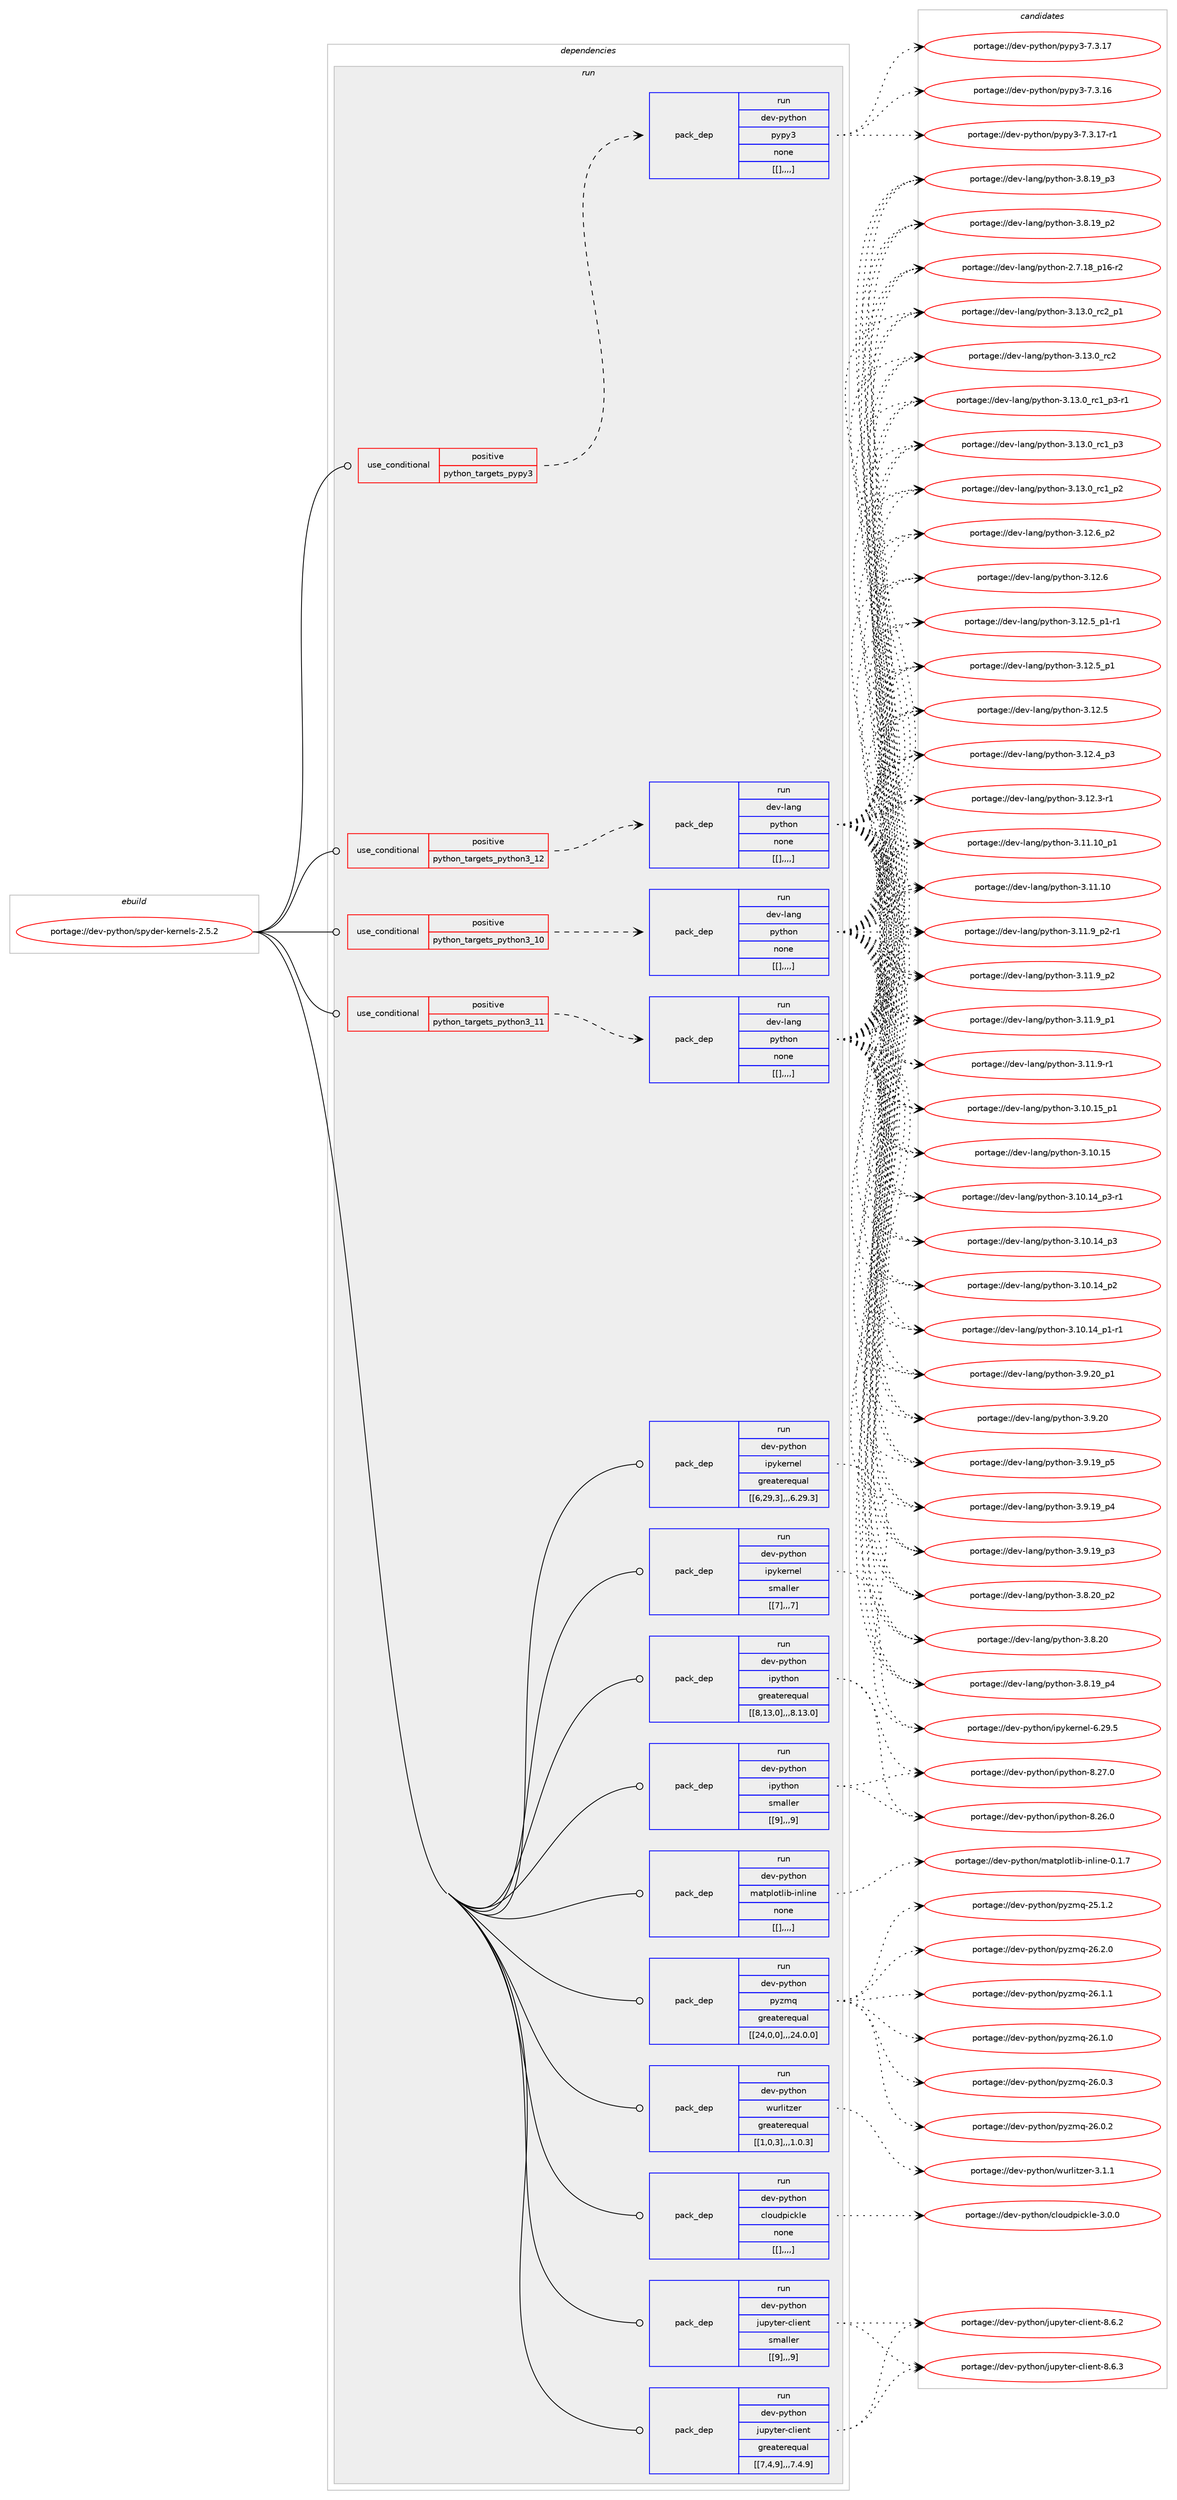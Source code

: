 digraph prolog {

# *************
# Graph options
# *************

newrank=true;
concentrate=true;
compound=true;
graph [rankdir=LR,fontname=Helvetica,fontsize=10,ranksep=1.5];#, ranksep=2.5, nodesep=0.2];
edge  [arrowhead=vee];
node  [fontname=Helvetica,fontsize=10];

# **********
# The ebuild
# **********

subgraph cluster_leftcol {
color=gray;
label=<<i>ebuild</i>>;
id [label="portage://dev-python/spyder-kernels-2.5.2", color=red, width=4, href="../dev-python/spyder-kernels-2.5.2.svg"];
}

# ****************
# The dependencies
# ****************

subgraph cluster_midcol {
color=gray;
label=<<i>dependencies</i>>;
subgraph cluster_compile {
fillcolor="#eeeeee";
style=filled;
label=<<i>compile</i>>;
}
subgraph cluster_compileandrun {
fillcolor="#eeeeee";
style=filled;
label=<<i>compile and run</i>>;
}
subgraph cluster_run {
fillcolor="#eeeeee";
style=filled;
label=<<i>run</i>>;
subgraph cond41687 {
dependency167662 [label=<<TABLE BORDER="0" CELLBORDER="1" CELLSPACING="0" CELLPADDING="4"><TR><TD ROWSPAN="3" CELLPADDING="10">use_conditional</TD></TR><TR><TD>positive</TD></TR><TR><TD>python_targets_pypy3</TD></TR></TABLE>>, shape=none, color=red];
subgraph pack124717 {
dependency167663 [label=<<TABLE BORDER="0" CELLBORDER="1" CELLSPACING="0" CELLPADDING="4" WIDTH="220"><TR><TD ROWSPAN="6" CELLPADDING="30">pack_dep</TD></TR><TR><TD WIDTH="110">run</TD></TR><TR><TD>dev-python</TD></TR><TR><TD>pypy3</TD></TR><TR><TD>none</TD></TR><TR><TD>[[],,,,]</TD></TR></TABLE>>, shape=none, color=blue];
}
dependency167662:e -> dependency167663:w [weight=20,style="dashed",arrowhead="vee"];
}
id:e -> dependency167662:w [weight=20,style="solid",arrowhead="odot"];
subgraph cond41688 {
dependency167664 [label=<<TABLE BORDER="0" CELLBORDER="1" CELLSPACING="0" CELLPADDING="4"><TR><TD ROWSPAN="3" CELLPADDING="10">use_conditional</TD></TR><TR><TD>positive</TD></TR><TR><TD>python_targets_python3_10</TD></TR></TABLE>>, shape=none, color=red];
subgraph pack124718 {
dependency167665 [label=<<TABLE BORDER="0" CELLBORDER="1" CELLSPACING="0" CELLPADDING="4" WIDTH="220"><TR><TD ROWSPAN="6" CELLPADDING="30">pack_dep</TD></TR><TR><TD WIDTH="110">run</TD></TR><TR><TD>dev-lang</TD></TR><TR><TD>python</TD></TR><TR><TD>none</TD></TR><TR><TD>[[],,,,]</TD></TR></TABLE>>, shape=none, color=blue];
}
dependency167664:e -> dependency167665:w [weight=20,style="dashed",arrowhead="vee"];
}
id:e -> dependency167664:w [weight=20,style="solid",arrowhead="odot"];
subgraph cond41689 {
dependency167666 [label=<<TABLE BORDER="0" CELLBORDER="1" CELLSPACING="0" CELLPADDING="4"><TR><TD ROWSPAN="3" CELLPADDING="10">use_conditional</TD></TR><TR><TD>positive</TD></TR><TR><TD>python_targets_python3_11</TD></TR></TABLE>>, shape=none, color=red];
subgraph pack124719 {
dependency167667 [label=<<TABLE BORDER="0" CELLBORDER="1" CELLSPACING="0" CELLPADDING="4" WIDTH="220"><TR><TD ROWSPAN="6" CELLPADDING="30">pack_dep</TD></TR><TR><TD WIDTH="110">run</TD></TR><TR><TD>dev-lang</TD></TR><TR><TD>python</TD></TR><TR><TD>none</TD></TR><TR><TD>[[],,,,]</TD></TR></TABLE>>, shape=none, color=blue];
}
dependency167666:e -> dependency167667:w [weight=20,style="dashed",arrowhead="vee"];
}
id:e -> dependency167666:w [weight=20,style="solid",arrowhead="odot"];
subgraph cond41690 {
dependency167668 [label=<<TABLE BORDER="0" CELLBORDER="1" CELLSPACING="0" CELLPADDING="4"><TR><TD ROWSPAN="3" CELLPADDING="10">use_conditional</TD></TR><TR><TD>positive</TD></TR><TR><TD>python_targets_python3_12</TD></TR></TABLE>>, shape=none, color=red];
subgraph pack124720 {
dependency167669 [label=<<TABLE BORDER="0" CELLBORDER="1" CELLSPACING="0" CELLPADDING="4" WIDTH="220"><TR><TD ROWSPAN="6" CELLPADDING="30">pack_dep</TD></TR><TR><TD WIDTH="110">run</TD></TR><TR><TD>dev-lang</TD></TR><TR><TD>python</TD></TR><TR><TD>none</TD></TR><TR><TD>[[],,,,]</TD></TR></TABLE>>, shape=none, color=blue];
}
dependency167668:e -> dependency167669:w [weight=20,style="dashed",arrowhead="vee"];
}
id:e -> dependency167668:w [weight=20,style="solid",arrowhead="odot"];
subgraph pack124721 {
dependency167670 [label=<<TABLE BORDER="0" CELLBORDER="1" CELLSPACING="0" CELLPADDING="4" WIDTH="220"><TR><TD ROWSPAN="6" CELLPADDING="30">pack_dep</TD></TR><TR><TD WIDTH="110">run</TD></TR><TR><TD>dev-python</TD></TR><TR><TD>cloudpickle</TD></TR><TR><TD>none</TD></TR><TR><TD>[[],,,,]</TD></TR></TABLE>>, shape=none, color=blue];
}
id:e -> dependency167670:w [weight=20,style="solid",arrowhead="odot"];
subgraph pack124722 {
dependency167671 [label=<<TABLE BORDER="0" CELLBORDER="1" CELLSPACING="0" CELLPADDING="4" WIDTH="220"><TR><TD ROWSPAN="6" CELLPADDING="30">pack_dep</TD></TR><TR><TD WIDTH="110">run</TD></TR><TR><TD>dev-python</TD></TR><TR><TD>ipykernel</TD></TR><TR><TD>greaterequal</TD></TR><TR><TD>[[6,29,3],,,6.29.3]</TD></TR></TABLE>>, shape=none, color=blue];
}
id:e -> dependency167671:w [weight=20,style="solid",arrowhead="odot"];
subgraph pack124723 {
dependency167672 [label=<<TABLE BORDER="0" CELLBORDER="1" CELLSPACING="0" CELLPADDING="4" WIDTH="220"><TR><TD ROWSPAN="6" CELLPADDING="30">pack_dep</TD></TR><TR><TD WIDTH="110">run</TD></TR><TR><TD>dev-python</TD></TR><TR><TD>ipykernel</TD></TR><TR><TD>smaller</TD></TR><TR><TD>[[7],,,7]</TD></TR></TABLE>>, shape=none, color=blue];
}
id:e -> dependency167672:w [weight=20,style="solid",arrowhead="odot"];
subgraph pack124724 {
dependency167673 [label=<<TABLE BORDER="0" CELLBORDER="1" CELLSPACING="0" CELLPADDING="4" WIDTH="220"><TR><TD ROWSPAN="6" CELLPADDING="30">pack_dep</TD></TR><TR><TD WIDTH="110">run</TD></TR><TR><TD>dev-python</TD></TR><TR><TD>ipython</TD></TR><TR><TD>greaterequal</TD></TR><TR><TD>[[8,13,0],,,8.13.0]</TD></TR></TABLE>>, shape=none, color=blue];
}
id:e -> dependency167673:w [weight=20,style="solid",arrowhead="odot"];
subgraph pack124725 {
dependency167674 [label=<<TABLE BORDER="0" CELLBORDER="1" CELLSPACING="0" CELLPADDING="4" WIDTH="220"><TR><TD ROWSPAN="6" CELLPADDING="30">pack_dep</TD></TR><TR><TD WIDTH="110">run</TD></TR><TR><TD>dev-python</TD></TR><TR><TD>ipython</TD></TR><TR><TD>smaller</TD></TR><TR><TD>[[9],,,9]</TD></TR></TABLE>>, shape=none, color=blue];
}
id:e -> dependency167674:w [weight=20,style="solid",arrowhead="odot"];
subgraph pack124726 {
dependency167675 [label=<<TABLE BORDER="0" CELLBORDER="1" CELLSPACING="0" CELLPADDING="4" WIDTH="220"><TR><TD ROWSPAN="6" CELLPADDING="30">pack_dep</TD></TR><TR><TD WIDTH="110">run</TD></TR><TR><TD>dev-python</TD></TR><TR><TD>jupyter-client</TD></TR><TR><TD>greaterequal</TD></TR><TR><TD>[[7,4,9],,,7.4.9]</TD></TR></TABLE>>, shape=none, color=blue];
}
id:e -> dependency167675:w [weight=20,style="solid",arrowhead="odot"];
subgraph pack124727 {
dependency167676 [label=<<TABLE BORDER="0" CELLBORDER="1" CELLSPACING="0" CELLPADDING="4" WIDTH="220"><TR><TD ROWSPAN="6" CELLPADDING="30">pack_dep</TD></TR><TR><TD WIDTH="110">run</TD></TR><TR><TD>dev-python</TD></TR><TR><TD>jupyter-client</TD></TR><TR><TD>smaller</TD></TR><TR><TD>[[9],,,9]</TD></TR></TABLE>>, shape=none, color=blue];
}
id:e -> dependency167676:w [weight=20,style="solid",arrowhead="odot"];
subgraph pack124728 {
dependency167677 [label=<<TABLE BORDER="0" CELLBORDER="1" CELLSPACING="0" CELLPADDING="4" WIDTH="220"><TR><TD ROWSPAN="6" CELLPADDING="30">pack_dep</TD></TR><TR><TD WIDTH="110">run</TD></TR><TR><TD>dev-python</TD></TR><TR><TD>matplotlib-inline</TD></TR><TR><TD>none</TD></TR><TR><TD>[[],,,,]</TD></TR></TABLE>>, shape=none, color=blue];
}
id:e -> dependency167677:w [weight=20,style="solid",arrowhead="odot"];
subgraph pack124729 {
dependency167678 [label=<<TABLE BORDER="0" CELLBORDER="1" CELLSPACING="0" CELLPADDING="4" WIDTH="220"><TR><TD ROWSPAN="6" CELLPADDING="30">pack_dep</TD></TR><TR><TD WIDTH="110">run</TD></TR><TR><TD>dev-python</TD></TR><TR><TD>pyzmq</TD></TR><TR><TD>greaterequal</TD></TR><TR><TD>[[24,0,0],,,24.0.0]</TD></TR></TABLE>>, shape=none, color=blue];
}
id:e -> dependency167678:w [weight=20,style="solid",arrowhead="odot"];
subgraph pack124730 {
dependency167679 [label=<<TABLE BORDER="0" CELLBORDER="1" CELLSPACING="0" CELLPADDING="4" WIDTH="220"><TR><TD ROWSPAN="6" CELLPADDING="30">pack_dep</TD></TR><TR><TD WIDTH="110">run</TD></TR><TR><TD>dev-python</TD></TR><TR><TD>wurlitzer</TD></TR><TR><TD>greaterequal</TD></TR><TR><TD>[[1,0,3],,,1.0.3]</TD></TR></TABLE>>, shape=none, color=blue];
}
id:e -> dependency167679:w [weight=20,style="solid",arrowhead="odot"];
}
}

# **************
# The candidates
# **************

subgraph cluster_choices {
rank=same;
color=gray;
label=<<i>candidates</i>>;

subgraph choice124717 {
color=black;
nodesep=1;
choice100101118451121211161041111104711212111212151455546514649554511449 [label="portage://dev-python/pypy3-7.3.17-r1", color=red, width=4,href="../dev-python/pypy3-7.3.17-r1.svg"];
choice10010111845112121116104111110471121211121215145554651464955 [label="portage://dev-python/pypy3-7.3.17", color=red, width=4,href="../dev-python/pypy3-7.3.17.svg"];
choice10010111845112121116104111110471121211121215145554651464954 [label="portage://dev-python/pypy3-7.3.16", color=red, width=4,href="../dev-python/pypy3-7.3.16.svg"];
dependency167663:e -> choice100101118451121211161041111104711212111212151455546514649554511449:w [style=dotted,weight="100"];
dependency167663:e -> choice10010111845112121116104111110471121211121215145554651464955:w [style=dotted,weight="100"];
dependency167663:e -> choice10010111845112121116104111110471121211121215145554651464954:w [style=dotted,weight="100"];
}
subgraph choice124718 {
color=black;
nodesep=1;
choice100101118451089711010347112121116104111110455146495146489511499509511249 [label="portage://dev-lang/python-3.13.0_rc2_p1", color=red, width=4,href="../dev-lang/python-3.13.0_rc2_p1.svg"];
choice10010111845108971101034711212111610411111045514649514648951149950 [label="portage://dev-lang/python-3.13.0_rc2", color=red, width=4,href="../dev-lang/python-3.13.0_rc2.svg"];
choice1001011184510897110103471121211161041111104551464951464895114994995112514511449 [label="portage://dev-lang/python-3.13.0_rc1_p3-r1", color=red, width=4,href="../dev-lang/python-3.13.0_rc1_p3-r1.svg"];
choice100101118451089711010347112121116104111110455146495146489511499499511251 [label="portage://dev-lang/python-3.13.0_rc1_p3", color=red, width=4,href="../dev-lang/python-3.13.0_rc1_p3.svg"];
choice100101118451089711010347112121116104111110455146495146489511499499511250 [label="portage://dev-lang/python-3.13.0_rc1_p2", color=red, width=4,href="../dev-lang/python-3.13.0_rc1_p2.svg"];
choice100101118451089711010347112121116104111110455146495046549511250 [label="portage://dev-lang/python-3.12.6_p2", color=red, width=4,href="../dev-lang/python-3.12.6_p2.svg"];
choice10010111845108971101034711212111610411111045514649504654 [label="portage://dev-lang/python-3.12.6", color=red, width=4,href="../dev-lang/python-3.12.6.svg"];
choice1001011184510897110103471121211161041111104551464950465395112494511449 [label="portage://dev-lang/python-3.12.5_p1-r1", color=red, width=4,href="../dev-lang/python-3.12.5_p1-r1.svg"];
choice100101118451089711010347112121116104111110455146495046539511249 [label="portage://dev-lang/python-3.12.5_p1", color=red, width=4,href="../dev-lang/python-3.12.5_p1.svg"];
choice10010111845108971101034711212111610411111045514649504653 [label="portage://dev-lang/python-3.12.5", color=red, width=4,href="../dev-lang/python-3.12.5.svg"];
choice100101118451089711010347112121116104111110455146495046529511251 [label="portage://dev-lang/python-3.12.4_p3", color=red, width=4,href="../dev-lang/python-3.12.4_p3.svg"];
choice100101118451089711010347112121116104111110455146495046514511449 [label="portage://dev-lang/python-3.12.3-r1", color=red, width=4,href="../dev-lang/python-3.12.3-r1.svg"];
choice10010111845108971101034711212111610411111045514649494649489511249 [label="portage://dev-lang/python-3.11.10_p1", color=red, width=4,href="../dev-lang/python-3.11.10_p1.svg"];
choice1001011184510897110103471121211161041111104551464949464948 [label="portage://dev-lang/python-3.11.10", color=red, width=4,href="../dev-lang/python-3.11.10.svg"];
choice1001011184510897110103471121211161041111104551464949465795112504511449 [label="portage://dev-lang/python-3.11.9_p2-r1", color=red, width=4,href="../dev-lang/python-3.11.9_p2-r1.svg"];
choice100101118451089711010347112121116104111110455146494946579511250 [label="portage://dev-lang/python-3.11.9_p2", color=red, width=4,href="../dev-lang/python-3.11.9_p2.svg"];
choice100101118451089711010347112121116104111110455146494946579511249 [label="portage://dev-lang/python-3.11.9_p1", color=red, width=4,href="../dev-lang/python-3.11.9_p1.svg"];
choice100101118451089711010347112121116104111110455146494946574511449 [label="portage://dev-lang/python-3.11.9-r1", color=red, width=4,href="../dev-lang/python-3.11.9-r1.svg"];
choice10010111845108971101034711212111610411111045514649484649539511249 [label="portage://dev-lang/python-3.10.15_p1", color=red, width=4,href="../dev-lang/python-3.10.15_p1.svg"];
choice1001011184510897110103471121211161041111104551464948464953 [label="portage://dev-lang/python-3.10.15", color=red, width=4,href="../dev-lang/python-3.10.15.svg"];
choice100101118451089711010347112121116104111110455146494846495295112514511449 [label="portage://dev-lang/python-3.10.14_p3-r1", color=red, width=4,href="../dev-lang/python-3.10.14_p3-r1.svg"];
choice10010111845108971101034711212111610411111045514649484649529511251 [label="portage://dev-lang/python-3.10.14_p3", color=red, width=4,href="../dev-lang/python-3.10.14_p3.svg"];
choice10010111845108971101034711212111610411111045514649484649529511250 [label="portage://dev-lang/python-3.10.14_p2", color=red, width=4,href="../dev-lang/python-3.10.14_p2.svg"];
choice100101118451089711010347112121116104111110455146494846495295112494511449 [label="portage://dev-lang/python-3.10.14_p1-r1", color=red, width=4,href="../dev-lang/python-3.10.14_p1-r1.svg"];
choice100101118451089711010347112121116104111110455146574650489511249 [label="portage://dev-lang/python-3.9.20_p1", color=red, width=4,href="../dev-lang/python-3.9.20_p1.svg"];
choice10010111845108971101034711212111610411111045514657465048 [label="portage://dev-lang/python-3.9.20", color=red, width=4,href="../dev-lang/python-3.9.20.svg"];
choice100101118451089711010347112121116104111110455146574649579511253 [label="portage://dev-lang/python-3.9.19_p5", color=red, width=4,href="../dev-lang/python-3.9.19_p5.svg"];
choice100101118451089711010347112121116104111110455146574649579511252 [label="portage://dev-lang/python-3.9.19_p4", color=red, width=4,href="../dev-lang/python-3.9.19_p4.svg"];
choice100101118451089711010347112121116104111110455146574649579511251 [label="portage://dev-lang/python-3.9.19_p3", color=red, width=4,href="../dev-lang/python-3.9.19_p3.svg"];
choice100101118451089711010347112121116104111110455146564650489511250 [label="portage://dev-lang/python-3.8.20_p2", color=red, width=4,href="../dev-lang/python-3.8.20_p2.svg"];
choice10010111845108971101034711212111610411111045514656465048 [label="portage://dev-lang/python-3.8.20", color=red, width=4,href="../dev-lang/python-3.8.20.svg"];
choice100101118451089711010347112121116104111110455146564649579511252 [label="portage://dev-lang/python-3.8.19_p4", color=red, width=4,href="../dev-lang/python-3.8.19_p4.svg"];
choice100101118451089711010347112121116104111110455146564649579511251 [label="portage://dev-lang/python-3.8.19_p3", color=red, width=4,href="../dev-lang/python-3.8.19_p3.svg"];
choice100101118451089711010347112121116104111110455146564649579511250 [label="portage://dev-lang/python-3.8.19_p2", color=red, width=4,href="../dev-lang/python-3.8.19_p2.svg"];
choice100101118451089711010347112121116104111110455046554649569511249544511450 [label="portage://dev-lang/python-2.7.18_p16-r2", color=red, width=4,href="../dev-lang/python-2.7.18_p16-r2.svg"];
dependency167665:e -> choice100101118451089711010347112121116104111110455146495146489511499509511249:w [style=dotted,weight="100"];
dependency167665:e -> choice10010111845108971101034711212111610411111045514649514648951149950:w [style=dotted,weight="100"];
dependency167665:e -> choice1001011184510897110103471121211161041111104551464951464895114994995112514511449:w [style=dotted,weight="100"];
dependency167665:e -> choice100101118451089711010347112121116104111110455146495146489511499499511251:w [style=dotted,weight="100"];
dependency167665:e -> choice100101118451089711010347112121116104111110455146495146489511499499511250:w [style=dotted,weight="100"];
dependency167665:e -> choice100101118451089711010347112121116104111110455146495046549511250:w [style=dotted,weight="100"];
dependency167665:e -> choice10010111845108971101034711212111610411111045514649504654:w [style=dotted,weight="100"];
dependency167665:e -> choice1001011184510897110103471121211161041111104551464950465395112494511449:w [style=dotted,weight="100"];
dependency167665:e -> choice100101118451089711010347112121116104111110455146495046539511249:w [style=dotted,weight="100"];
dependency167665:e -> choice10010111845108971101034711212111610411111045514649504653:w [style=dotted,weight="100"];
dependency167665:e -> choice100101118451089711010347112121116104111110455146495046529511251:w [style=dotted,weight="100"];
dependency167665:e -> choice100101118451089711010347112121116104111110455146495046514511449:w [style=dotted,weight="100"];
dependency167665:e -> choice10010111845108971101034711212111610411111045514649494649489511249:w [style=dotted,weight="100"];
dependency167665:e -> choice1001011184510897110103471121211161041111104551464949464948:w [style=dotted,weight="100"];
dependency167665:e -> choice1001011184510897110103471121211161041111104551464949465795112504511449:w [style=dotted,weight="100"];
dependency167665:e -> choice100101118451089711010347112121116104111110455146494946579511250:w [style=dotted,weight="100"];
dependency167665:e -> choice100101118451089711010347112121116104111110455146494946579511249:w [style=dotted,weight="100"];
dependency167665:e -> choice100101118451089711010347112121116104111110455146494946574511449:w [style=dotted,weight="100"];
dependency167665:e -> choice10010111845108971101034711212111610411111045514649484649539511249:w [style=dotted,weight="100"];
dependency167665:e -> choice1001011184510897110103471121211161041111104551464948464953:w [style=dotted,weight="100"];
dependency167665:e -> choice100101118451089711010347112121116104111110455146494846495295112514511449:w [style=dotted,weight="100"];
dependency167665:e -> choice10010111845108971101034711212111610411111045514649484649529511251:w [style=dotted,weight="100"];
dependency167665:e -> choice10010111845108971101034711212111610411111045514649484649529511250:w [style=dotted,weight="100"];
dependency167665:e -> choice100101118451089711010347112121116104111110455146494846495295112494511449:w [style=dotted,weight="100"];
dependency167665:e -> choice100101118451089711010347112121116104111110455146574650489511249:w [style=dotted,weight="100"];
dependency167665:e -> choice10010111845108971101034711212111610411111045514657465048:w [style=dotted,weight="100"];
dependency167665:e -> choice100101118451089711010347112121116104111110455146574649579511253:w [style=dotted,weight="100"];
dependency167665:e -> choice100101118451089711010347112121116104111110455146574649579511252:w [style=dotted,weight="100"];
dependency167665:e -> choice100101118451089711010347112121116104111110455146574649579511251:w [style=dotted,weight="100"];
dependency167665:e -> choice100101118451089711010347112121116104111110455146564650489511250:w [style=dotted,weight="100"];
dependency167665:e -> choice10010111845108971101034711212111610411111045514656465048:w [style=dotted,weight="100"];
dependency167665:e -> choice100101118451089711010347112121116104111110455146564649579511252:w [style=dotted,weight="100"];
dependency167665:e -> choice100101118451089711010347112121116104111110455146564649579511251:w [style=dotted,weight="100"];
dependency167665:e -> choice100101118451089711010347112121116104111110455146564649579511250:w [style=dotted,weight="100"];
dependency167665:e -> choice100101118451089711010347112121116104111110455046554649569511249544511450:w [style=dotted,weight="100"];
}
subgraph choice124719 {
color=black;
nodesep=1;
choice100101118451089711010347112121116104111110455146495146489511499509511249 [label="portage://dev-lang/python-3.13.0_rc2_p1", color=red, width=4,href="../dev-lang/python-3.13.0_rc2_p1.svg"];
choice10010111845108971101034711212111610411111045514649514648951149950 [label="portage://dev-lang/python-3.13.0_rc2", color=red, width=4,href="../dev-lang/python-3.13.0_rc2.svg"];
choice1001011184510897110103471121211161041111104551464951464895114994995112514511449 [label="portage://dev-lang/python-3.13.0_rc1_p3-r1", color=red, width=4,href="../dev-lang/python-3.13.0_rc1_p3-r1.svg"];
choice100101118451089711010347112121116104111110455146495146489511499499511251 [label="portage://dev-lang/python-3.13.0_rc1_p3", color=red, width=4,href="../dev-lang/python-3.13.0_rc1_p3.svg"];
choice100101118451089711010347112121116104111110455146495146489511499499511250 [label="portage://dev-lang/python-3.13.0_rc1_p2", color=red, width=4,href="../dev-lang/python-3.13.0_rc1_p2.svg"];
choice100101118451089711010347112121116104111110455146495046549511250 [label="portage://dev-lang/python-3.12.6_p2", color=red, width=4,href="../dev-lang/python-3.12.6_p2.svg"];
choice10010111845108971101034711212111610411111045514649504654 [label="portage://dev-lang/python-3.12.6", color=red, width=4,href="../dev-lang/python-3.12.6.svg"];
choice1001011184510897110103471121211161041111104551464950465395112494511449 [label="portage://dev-lang/python-3.12.5_p1-r1", color=red, width=4,href="../dev-lang/python-3.12.5_p1-r1.svg"];
choice100101118451089711010347112121116104111110455146495046539511249 [label="portage://dev-lang/python-3.12.5_p1", color=red, width=4,href="../dev-lang/python-3.12.5_p1.svg"];
choice10010111845108971101034711212111610411111045514649504653 [label="portage://dev-lang/python-3.12.5", color=red, width=4,href="../dev-lang/python-3.12.5.svg"];
choice100101118451089711010347112121116104111110455146495046529511251 [label="portage://dev-lang/python-3.12.4_p3", color=red, width=4,href="../dev-lang/python-3.12.4_p3.svg"];
choice100101118451089711010347112121116104111110455146495046514511449 [label="portage://dev-lang/python-3.12.3-r1", color=red, width=4,href="../dev-lang/python-3.12.3-r1.svg"];
choice10010111845108971101034711212111610411111045514649494649489511249 [label="portage://dev-lang/python-3.11.10_p1", color=red, width=4,href="../dev-lang/python-3.11.10_p1.svg"];
choice1001011184510897110103471121211161041111104551464949464948 [label="portage://dev-lang/python-3.11.10", color=red, width=4,href="../dev-lang/python-3.11.10.svg"];
choice1001011184510897110103471121211161041111104551464949465795112504511449 [label="portage://dev-lang/python-3.11.9_p2-r1", color=red, width=4,href="../dev-lang/python-3.11.9_p2-r1.svg"];
choice100101118451089711010347112121116104111110455146494946579511250 [label="portage://dev-lang/python-3.11.9_p2", color=red, width=4,href="../dev-lang/python-3.11.9_p2.svg"];
choice100101118451089711010347112121116104111110455146494946579511249 [label="portage://dev-lang/python-3.11.9_p1", color=red, width=4,href="../dev-lang/python-3.11.9_p1.svg"];
choice100101118451089711010347112121116104111110455146494946574511449 [label="portage://dev-lang/python-3.11.9-r1", color=red, width=4,href="../dev-lang/python-3.11.9-r1.svg"];
choice10010111845108971101034711212111610411111045514649484649539511249 [label="portage://dev-lang/python-3.10.15_p1", color=red, width=4,href="../dev-lang/python-3.10.15_p1.svg"];
choice1001011184510897110103471121211161041111104551464948464953 [label="portage://dev-lang/python-3.10.15", color=red, width=4,href="../dev-lang/python-3.10.15.svg"];
choice100101118451089711010347112121116104111110455146494846495295112514511449 [label="portage://dev-lang/python-3.10.14_p3-r1", color=red, width=4,href="../dev-lang/python-3.10.14_p3-r1.svg"];
choice10010111845108971101034711212111610411111045514649484649529511251 [label="portage://dev-lang/python-3.10.14_p3", color=red, width=4,href="../dev-lang/python-3.10.14_p3.svg"];
choice10010111845108971101034711212111610411111045514649484649529511250 [label="portage://dev-lang/python-3.10.14_p2", color=red, width=4,href="../dev-lang/python-3.10.14_p2.svg"];
choice100101118451089711010347112121116104111110455146494846495295112494511449 [label="portage://dev-lang/python-3.10.14_p1-r1", color=red, width=4,href="../dev-lang/python-3.10.14_p1-r1.svg"];
choice100101118451089711010347112121116104111110455146574650489511249 [label="portage://dev-lang/python-3.9.20_p1", color=red, width=4,href="../dev-lang/python-3.9.20_p1.svg"];
choice10010111845108971101034711212111610411111045514657465048 [label="portage://dev-lang/python-3.9.20", color=red, width=4,href="../dev-lang/python-3.9.20.svg"];
choice100101118451089711010347112121116104111110455146574649579511253 [label="portage://dev-lang/python-3.9.19_p5", color=red, width=4,href="../dev-lang/python-3.9.19_p5.svg"];
choice100101118451089711010347112121116104111110455146574649579511252 [label="portage://dev-lang/python-3.9.19_p4", color=red, width=4,href="../dev-lang/python-3.9.19_p4.svg"];
choice100101118451089711010347112121116104111110455146574649579511251 [label="portage://dev-lang/python-3.9.19_p3", color=red, width=4,href="../dev-lang/python-3.9.19_p3.svg"];
choice100101118451089711010347112121116104111110455146564650489511250 [label="portage://dev-lang/python-3.8.20_p2", color=red, width=4,href="../dev-lang/python-3.8.20_p2.svg"];
choice10010111845108971101034711212111610411111045514656465048 [label="portage://dev-lang/python-3.8.20", color=red, width=4,href="../dev-lang/python-3.8.20.svg"];
choice100101118451089711010347112121116104111110455146564649579511252 [label="portage://dev-lang/python-3.8.19_p4", color=red, width=4,href="../dev-lang/python-3.8.19_p4.svg"];
choice100101118451089711010347112121116104111110455146564649579511251 [label="portage://dev-lang/python-3.8.19_p3", color=red, width=4,href="../dev-lang/python-3.8.19_p3.svg"];
choice100101118451089711010347112121116104111110455146564649579511250 [label="portage://dev-lang/python-3.8.19_p2", color=red, width=4,href="../dev-lang/python-3.8.19_p2.svg"];
choice100101118451089711010347112121116104111110455046554649569511249544511450 [label="portage://dev-lang/python-2.7.18_p16-r2", color=red, width=4,href="../dev-lang/python-2.7.18_p16-r2.svg"];
dependency167667:e -> choice100101118451089711010347112121116104111110455146495146489511499509511249:w [style=dotted,weight="100"];
dependency167667:e -> choice10010111845108971101034711212111610411111045514649514648951149950:w [style=dotted,weight="100"];
dependency167667:e -> choice1001011184510897110103471121211161041111104551464951464895114994995112514511449:w [style=dotted,weight="100"];
dependency167667:e -> choice100101118451089711010347112121116104111110455146495146489511499499511251:w [style=dotted,weight="100"];
dependency167667:e -> choice100101118451089711010347112121116104111110455146495146489511499499511250:w [style=dotted,weight="100"];
dependency167667:e -> choice100101118451089711010347112121116104111110455146495046549511250:w [style=dotted,weight="100"];
dependency167667:e -> choice10010111845108971101034711212111610411111045514649504654:w [style=dotted,weight="100"];
dependency167667:e -> choice1001011184510897110103471121211161041111104551464950465395112494511449:w [style=dotted,weight="100"];
dependency167667:e -> choice100101118451089711010347112121116104111110455146495046539511249:w [style=dotted,weight="100"];
dependency167667:e -> choice10010111845108971101034711212111610411111045514649504653:w [style=dotted,weight="100"];
dependency167667:e -> choice100101118451089711010347112121116104111110455146495046529511251:w [style=dotted,weight="100"];
dependency167667:e -> choice100101118451089711010347112121116104111110455146495046514511449:w [style=dotted,weight="100"];
dependency167667:e -> choice10010111845108971101034711212111610411111045514649494649489511249:w [style=dotted,weight="100"];
dependency167667:e -> choice1001011184510897110103471121211161041111104551464949464948:w [style=dotted,weight="100"];
dependency167667:e -> choice1001011184510897110103471121211161041111104551464949465795112504511449:w [style=dotted,weight="100"];
dependency167667:e -> choice100101118451089711010347112121116104111110455146494946579511250:w [style=dotted,weight="100"];
dependency167667:e -> choice100101118451089711010347112121116104111110455146494946579511249:w [style=dotted,weight="100"];
dependency167667:e -> choice100101118451089711010347112121116104111110455146494946574511449:w [style=dotted,weight="100"];
dependency167667:e -> choice10010111845108971101034711212111610411111045514649484649539511249:w [style=dotted,weight="100"];
dependency167667:e -> choice1001011184510897110103471121211161041111104551464948464953:w [style=dotted,weight="100"];
dependency167667:e -> choice100101118451089711010347112121116104111110455146494846495295112514511449:w [style=dotted,weight="100"];
dependency167667:e -> choice10010111845108971101034711212111610411111045514649484649529511251:w [style=dotted,weight="100"];
dependency167667:e -> choice10010111845108971101034711212111610411111045514649484649529511250:w [style=dotted,weight="100"];
dependency167667:e -> choice100101118451089711010347112121116104111110455146494846495295112494511449:w [style=dotted,weight="100"];
dependency167667:e -> choice100101118451089711010347112121116104111110455146574650489511249:w [style=dotted,weight="100"];
dependency167667:e -> choice10010111845108971101034711212111610411111045514657465048:w [style=dotted,weight="100"];
dependency167667:e -> choice100101118451089711010347112121116104111110455146574649579511253:w [style=dotted,weight="100"];
dependency167667:e -> choice100101118451089711010347112121116104111110455146574649579511252:w [style=dotted,weight="100"];
dependency167667:e -> choice100101118451089711010347112121116104111110455146574649579511251:w [style=dotted,weight="100"];
dependency167667:e -> choice100101118451089711010347112121116104111110455146564650489511250:w [style=dotted,weight="100"];
dependency167667:e -> choice10010111845108971101034711212111610411111045514656465048:w [style=dotted,weight="100"];
dependency167667:e -> choice100101118451089711010347112121116104111110455146564649579511252:w [style=dotted,weight="100"];
dependency167667:e -> choice100101118451089711010347112121116104111110455146564649579511251:w [style=dotted,weight="100"];
dependency167667:e -> choice100101118451089711010347112121116104111110455146564649579511250:w [style=dotted,weight="100"];
dependency167667:e -> choice100101118451089711010347112121116104111110455046554649569511249544511450:w [style=dotted,weight="100"];
}
subgraph choice124720 {
color=black;
nodesep=1;
choice100101118451089711010347112121116104111110455146495146489511499509511249 [label="portage://dev-lang/python-3.13.0_rc2_p1", color=red, width=4,href="../dev-lang/python-3.13.0_rc2_p1.svg"];
choice10010111845108971101034711212111610411111045514649514648951149950 [label="portage://dev-lang/python-3.13.0_rc2", color=red, width=4,href="../dev-lang/python-3.13.0_rc2.svg"];
choice1001011184510897110103471121211161041111104551464951464895114994995112514511449 [label="portage://dev-lang/python-3.13.0_rc1_p3-r1", color=red, width=4,href="../dev-lang/python-3.13.0_rc1_p3-r1.svg"];
choice100101118451089711010347112121116104111110455146495146489511499499511251 [label="portage://dev-lang/python-3.13.0_rc1_p3", color=red, width=4,href="../dev-lang/python-3.13.0_rc1_p3.svg"];
choice100101118451089711010347112121116104111110455146495146489511499499511250 [label="portage://dev-lang/python-3.13.0_rc1_p2", color=red, width=4,href="../dev-lang/python-3.13.0_rc1_p2.svg"];
choice100101118451089711010347112121116104111110455146495046549511250 [label="portage://dev-lang/python-3.12.6_p2", color=red, width=4,href="../dev-lang/python-3.12.6_p2.svg"];
choice10010111845108971101034711212111610411111045514649504654 [label="portage://dev-lang/python-3.12.6", color=red, width=4,href="../dev-lang/python-3.12.6.svg"];
choice1001011184510897110103471121211161041111104551464950465395112494511449 [label="portage://dev-lang/python-3.12.5_p1-r1", color=red, width=4,href="../dev-lang/python-3.12.5_p1-r1.svg"];
choice100101118451089711010347112121116104111110455146495046539511249 [label="portage://dev-lang/python-3.12.5_p1", color=red, width=4,href="../dev-lang/python-3.12.5_p1.svg"];
choice10010111845108971101034711212111610411111045514649504653 [label="portage://dev-lang/python-3.12.5", color=red, width=4,href="../dev-lang/python-3.12.5.svg"];
choice100101118451089711010347112121116104111110455146495046529511251 [label="portage://dev-lang/python-3.12.4_p3", color=red, width=4,href="../dev-lang/python-3.12.4_p3.svg"];
choice100101118451089711010347112121116104111110455146495046514511449 [label="portage://dev-lang/python-3.12.3-r1", color=red, width=4,href="../dev-lang/python-3.12.3-r1.svg"];
choice10010111845108971101034711212111610411111045514649494649489511249 [label="portage://dev-lang/python-3.11.10_p1", color=red, width=4,href="../dev-lang/python-3.11.10_p1.svg"];
choice1001011184510897110103471121211161041111104551464949464948 [label="portage://dev-lang/python-3.11.10", color=red, width=4,href="../dev-lang/python-3.11.10.svg"];
choice1001011184510897110103471121211161041111104551464949465795112504511449 [label="portage://dev-lang/python-3.11.9_p2-r1", color=red, width=4,href="../dev-lang/python-3.11.9_p2-r1.svg"];
choice100101118451089711010347112121116104111110455146494946579511250 [label="portage://dev-lang/python-3.11.9_p2", color=red, width=4,href="../dev-lang/python-3.11.9_p2.svg"];
choice100101118451089711010347112121116104111110455146494946579511249 [label="portage://dev-lang/python-3.11.9_p1", color=red, width=4,href="../dev-lang/python-3.11.9_p1.svg"];
choice100101118451089711010347112121116104111110455146494946574511449 [label="portage://dev-lang/python-3.11.9-r1", color=red, width=4,href="../dev-lang/python-3.11.9-r1.svg"];
choice10010111845108971101034711212111610411111045514649484649539511249 [label="portage://dev-lang/python-3.10.15_p1", color=red, width=4,href="../dev-lang/python-3.10.15_p1.svg"];
choice1001011184510897110103471121211161041111104551464948464953 [label="portage://dev-lang/python-3.10.15", color=red, width=4,href="../dev-lang/python-3.10.15.svg"];
choice100101118451089711010347112121116104111110455146494846495295112514511449 [label="portage://dev-lang/python-3.10.14_p3-r1", color=red, width=4,href="../dev-lang/python-3.10.14_p3-r1.svg"];
choice10010111845108971101034711212111610411111045514649484649529511251 [label="portage://dev-lang/python-3.10.14_p3", color=red, width=4,href="../dev-lang/python-3.10.14_p3.svg"];
choice10010111845108971101034711212111610411111045514649484649529511250 [label="portage://dev-lang/python-3.10.14_p2", color=red, width=4,href="../dev-lang/python-3.10.14_p2.svg"];
choice100101118451089711010347112121116104111110455146494846495295112494511449 [label="portage://dev-lang/python-3.10.14_p1-r1", color=red, width=4,href="../dev-lang/python-3.10.14_p1-r1.svg"];
choice100101118451089711010347112121116104111110455146574650489511249 [label="portage://dev-lang/python-3.9.20_p1", color=red, width=4,href="../dev-lang/python-3.9.20_p1.svg"];
choice10010111845108971101034711212111610411111045514657465048 [label="portage://dev-lang/python-3.9.20", color=red, width=4,href="../dev-lang/python-3.9.20.svg"];
choice100101118451089711010347112121116104111110455146574649579511253 [label="portage://dev-lang/python-3.9.19_p5", color=red, width=4,href="../dev-lang/python-3.9.19_p5.svg"];
choice100101118451089711010347112121116104111110455146574649579511252 [label="portage://dev-lang/python-3.9.19_p4", color=red, width=4,href="../dev-lang/python-3.9.19_p4.svg"];
choice100101118451089711010347112121116104111110455146574649579511251 [label="portage://dev-lang/python-3.9.19_p3", color=red, width=4,href="../dev-lang/python-3.9.19_p3.svg"];
choice100101118451089711010347112121116104111110455146564650489511250 [label="portage://dev-lang/python-3.8.20_p2", color=red, width=4,href="../dev-lang/python-3.8.20_p2.svg"];
choice10010111845108971101034711212111610411111045514656465048 [label="portage://dev-lang/python-3.8.20", color=red, width=4,href="../dev-lang/python-3.8.20.svg"];
choice100101118451089711010347112121116104111110455146564649579511252 [label="portage://dev-lang/python-3.8.19_p4", color=red, width=4,href="../dev-lang/python-3.8.19_p4.svg"];
choice100101118451089711010347112121116104111110455146564649579511251 [label="portage://dev-lang/python-3.8.19_p3", color=red, width=4,href="../dev-lang/python-3.8.19_p3.svg"];
choice100101118451089711010347112121116104111110455146564649579511250 [label="portage://dev-lang/python-3.8.19_p2", color=red, width=4,href="../dev-lang/python-3.8.19_p2.svg"];
choice100101118451089711010347112121116104111110455046554649569511249544511450 [label="portage://dev-lang/python-2.7.18_p16-r2", color=red, width=4,href="../dev-lang/python-2.7.18_p16-r2.svg"];
dependency167669:e -> choice100101118451089711010347112121116104111110455146495146489511499509511249:w [style=dotted,weight="100"];
dependency167669:e -> choice10010111845108971101034711212111610411111045514649514648951149950:w [style=dotted,weight="100"];
dependency167669:e -> choice1001011184510897110103471121211161041111104551464951464895114994995112514511449:w [style=dotted,weight="100"];
dependency167669:e -> choice100101118451089711010347112121116104111110455146495146489511499499511251:w [style=dotted,weight="100"];
dependency167669:e -> choice100101118451089711010347112121116104111110455146495146489511499499511250:w [style=dotted,weight="100"];
dependency167669:e -> choice100101118451089711010347112121116104111110455146495046549511250:w [style=dotted,weight="100"];
dependency167669:e -> choice10010111845108971101034711212111610411111045514649504654:w [style=dotted,weight="100"];
dependency167669:e -> choice1001011184510897110103471121211161041111104551464950465395112494511449:w [style=dotted,weight="100"];
dependency167669:e -> choice100101118451089711010347112121116104111110455146495046539511249:w [style=dotted,weight="100"];
dependency167669:e -> choice10010111845108971101034711212111610411111045514649504653:w [style=dotted,weight="100"];
dependency167669:e -> choice100101118451089711010347112121116104111110455146495046529511251:w [style=dotted,weight="100"];
dependency167669:e -> choice100101118451089711010347112121116104111110455146495046514511449:w [style=dotted,weight="100"];
dependency167669:e -> choice10010111845108971101034711212111610411111045514649494649489511249:w [style=dotted,weight="100"];
dependency167669:e -> choice1001011184510897110103471121211161041111104551464949464948:w [style=dotted,weight="100"];
dependency167669:e -> choice1001011184510897110103471121211161041111104551464949465795112504511449:w [style=dotted,weight="100"];
dependency167669:e -> choice100101118451089711010347112121116104111110455146494946579511250:w [style=dotted,weight="100"];
dependency167669:e -> choice100101118451089711010347112121116104111110455146494946579511249:w [style=dotted,weight="100"];
dependency167669:e -> choice100101118451089711010347112121116104111110455146494946574511449:w [style=dotted,weight="100"];
dependency167669:e -> choice10010111845108971101034711212111610411111045514649484649539511249:w [style=dotted,weight="100"];
dependency167669:e -> choice1001011184510897110103471121211161041111104551464948464953:w [style=dotted,weight="100"];
dependency167669:e -> choice100101118451089711010347112121116104111110455146494846495295112514511449:w [style=dotted,weight="100"];
dependency167669:e -> choice10010111845108971101034711212111610411111045514649484649529511251:w [style=dotted,weight="100"];
dependency167669:e -> choice10010111845108971101034711212111610411111045514649484649529511250:w [style=dotted,weight="100"];
dependency167669:e -> choice100101118451089711010347112121116104111110455146494846495295112494511449:w [style=dotted,weight="100"];
dependency167669:e -> choice100101118451089711010347112121116104111110455146574650489511249:w [style=dotted,weight="100"];
dependency167669:e -> choice10010111845108971101034711212111610411111045514657465048:w [style=dotted,weight="100"];
dependency167669:e -> choice100101118451089711010347112121116104111110455146574649579511253:w [style=dotted,weight="100"];
dependency167669:e -> choice100101118451089711010347112121116104111110455146574649579511252:w [style=dotted,weight="100"];
dependency167669:e -> choice100101118451089711010347112121116104111110455146574649579511251:w [style=dotted,weight="100"];
dependency167669:e -> choice100101118451089711010347112121116104111110455146564650489511250:w [style=dotted,weight="100"];
dependency167669:e -> choice10010111845108971101034711212111610411111045514656465048:w [style=dotted,weight="100"];
dependency167669:e -> choice100101118451089711010347112121116104111110455146564649579511252:w [style=dotted,weight="100"];
dependency167669:e -> choice100101118451089711010347112121116104111110455146564649579511251:w [style=dotted,weight="100"];
dependency167669:e -> choice100101118451089711010347112121116104111110455146564649579511250:w [style=dotted,weight="100"];
dependency167669:e -> choice100101118451089711010347112121116104111110455046554649569511249544511450:w [style=dotted,weight="100"];
}
subgraph choice124721 {
color=black;
nodesep=1;
choice10010111845112121116104111110479910811111710011210599107108101455146484648 [label="portage://dev-python/cloudpickle-3.0.0", color=red, width=4,href="../dev-python/cloudpickle-3.0.0.svg"];
dependency167670:e -> choice10010111845112121116104111110479910811111710011210599107108101455146484648:w [style=dotted,weight="100"];
}
subgraph choice124722 {
color=black;
nodesep=1;
choice100101118451121211161041111104710511212110710111411010110845544650574653 [label="portage://dev-python/ipykernel-6.29.5", color=red, width=4,href="../dev-python/ipykernel-6.29.5.svg"];
dependency167671:e -> choice100101118451121211161041111104710511212110710111411010110845544650574653:w [style=dotted,weight="100"];
}
subgraph choice124723 {
color=black;
nodesep=1;
choice100101118451121211161041111104710511212110710111411010110845544650574653 [label="portage://dev-python/ipykernel-6.29.5", color=red, width=4,href="../dev-python/ipykernel-6.29.5.svg"];
dependency167672:e -> choice100101118451121211161041111104710511212110710111411010110845544650574653:w [style=dotted,weight="100"];
}
subgraph choice124724 {
color=black;
nodesep=1;
choice100101118451121211161041111104710511212111610411111045564650554648 [label="portage://dev-python/ipython-8.27.0", color=red, width=4,href="../dev-python/ipython-8.27.0.svg"];
choice100101118451121211161041111104710511212111610411111045564650544648 [label="portage://dev-python/ipython-8.26.0", color=red, width=4,href="../dev-python/ipython-8.26.0.svg"];
dependency167673:e -> choice100101118451121211161041111104710511212111610411111045564650554648:w [style=dotted,weight="100"];
dependency167673:e -> choice100101118451121211161041111104710511212111610411111045564650544648:w [style=dotted,weight="100"];
}
subgraph choice124725 {
color=black;
nodesep=1;
choice100101118451121211161041111104710511212111610411111045564650554648 [label="portage://dev-python/ipython-8.27.0", color=red, width=4,href="../dev-python/ipython-8.27.0.svg"];
choice100101118451121211161041111104710511212111610411111045564650544648 [label="portage://dev-python/ipython-8.26.0", color=red, width=4,href="../dev-python/ipython-8.26.0.svg"];
dependency167674:e -> choice100101118451121211161041111104710511212111610411111045564650554648:w [style=dotted,weight="100"];
dependency167674:e -> choice100101118451121211161041111104710511212111610411111045564650544648:w [style=dotted,weight="100"];
}
subgraph choice124726 {
color=black;
nodesep=1;
choice10010111845112121116104111110471061171121211161011144599108105101110116455646544651 [label="portage://dev-python/jupyter-client-8.6.3", color=red, width=4,href="../dev-python/jupyter-client-8.6.3.svg"];
choice10010111845112121116104111110471061171121211161011144599108105101110116455646544650 [label="portage://dev-python/jupyter-client-8.6.2", color=red, width=4,href="../dev-python/jupyter-client-8.6.2.svg"];
dependency167675:e -> choice10010111845112121116104111110471061171121211161011144599108105101110116455646544651:w [style=dotted,weight="100"];
dependency167675:e -> choice10010111845112121116104111110471061171121211161011144599108105101110116455646544650:w [style=dotted,weight="100"];
}
subgraph choice124727 {
color=black;
nodesep=1;
choice10010111845112121116104111110471061171121211161011144599108105101110116455646544651 [label="portage://dev-python/jupyter-client-8.6.3", color=red, width=4,href="../dev-python/jupyter-client-8.6.3.svg"];
choice10010111845112121116104111110471061171121211161011144599108105101110116455646544650 [label="portage://dev-python/jupyter-client-8.6.2", color=red, width=4,href="../dev-python/jupyter-client-8.6.2.svg"];
dependency167676:e -> choice10010111845112121116104111110471061171121211161011144599108105101110116455646544651:w [style=dotted,weight="100"];
dependency167676:e -> choice10010111845112121116104111110471061171121211161011144599108105101110116455646544650:w [style=dotted,weight="100"];
}
subgraph choice124728 {
color=black;
nodesep=1;
choice1001011184511212111610411111047109971161121081111161081059845105110108105110101454846494655 [label="portage://dev-python/matplotlib-inline-0.1.7", color=red, width=4,href="../dev-python/matplotlib-inline-0.1.7.svg"];
dependency167677:e -> choice1001011184511212111610411111047109971161121081111161081059845105110108105110101454846494655:w [style=dotted,weight="100"];
}
subgraph choice124729 {
color=black;
nodesep=1;
choice100101118451121211161041111104711212112210911345505446504648 [label="portage://dev-python/pyzmq-26.2.0", color=red, width=4,href="../dev-python/pyzmq-26.2.0.svg"];
choice100101118451121211161041111104711212112210911345505446494649 [label="portage://dev-python/pyzmq-26.1.1", color=red, width=4,href="../dev-python/pyzmq-26.1.1.svg"];
choice100101118451121211161041111104711212112210911345505446494648 [label="portage://dev-python/pyzmq-26.1.0", color=red, width=4,href="../dev-python/pyzmq-26.1.0.svg"];
choice100101118451121211161041111104711212112210911345505446484651 [label="portage://dev-python/pyzmq-26.0.3", color=red, width=4,href="../dev-python/pyzmq-26.0.3.svg"];
choice100101118451121211161041111104711212112210911345505446484650 [label="portage://dev-python/pyzmq-26.0.2", color=red, width=4,href="../dev-python/pyzmq-26.0.2.svg"];
choice100101118451121211161041111104711212112210911345505346494650 [label="portage://dev-python/pyzmq-25.1.2", color=red, width=4,href="../dev-python/pyzmq-25.1.2.svg"];
dependency167678:e -> choice100101118451121211161041111104711212112210911345505446504648:w [style=dotted,weight="100"];
dependency167678:e -> choice100101118451121211161041111104711212112210911345505446494649:w [style=dotted,weight="100"];
dependency167678:e -> choice100101118451121211161041111104711212112210911345505446494648:w [style=dotted,weight="100"];
dependency167678:e -> choice100101118451121211161041111104711212112210911345505446484651:w [style=dotted,weight="100"];
dependency167678:e -> choice100101118451121211161041111104711212112210911345505446484650:w [style=dotted,weight="100"];
dependency167678:e -> choice100101118451121211161041111104711212112210911345505346494650:w [style=dotted,weight="100"];
}
subgraph choice124730 {
color=black;
nodesep=1;
choice1001011184511212111610411111047119117114108105116122101114455146494649 [label="portage://dev-python/wurlitzer-3.1.1", color=red, width=4,href="../dev-python/wurlitzer-3.1.1.svg"];
dependency167679:e -> choice1001011184511212111610411111047119117114108105116122101114455146494649:w [style=dotted,weight="100"];
}
}

}
